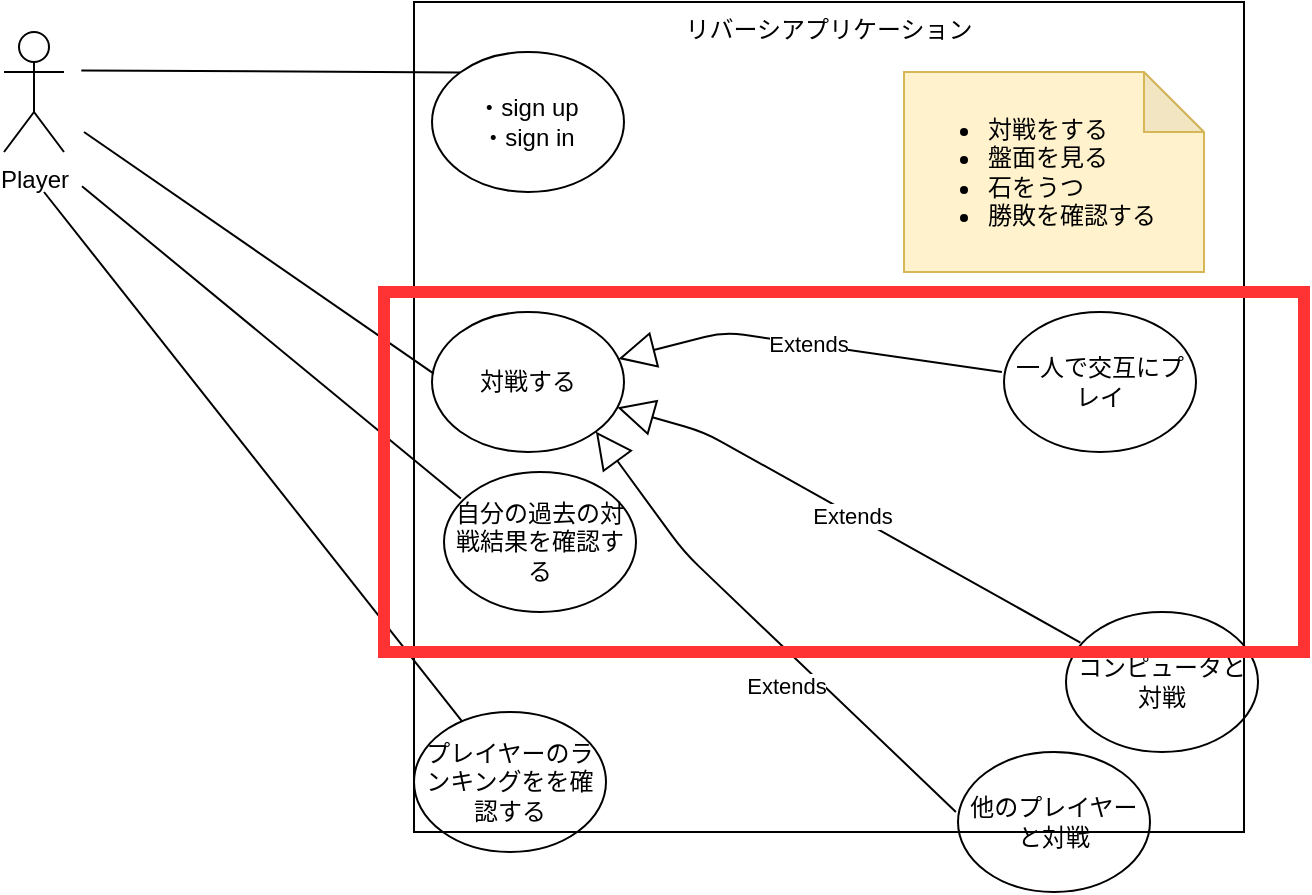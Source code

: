 <mxfile>
    <diagram id="8Eae1R6hIiBYGLpV-AUk" name="ページ1">
        <mxGraphModel dx="569" dy="584" grid="1" gridSize="10" guides="1" tooltips="1" connect="1" arrows="1" fold="1" page="1" pageScale="1" pageWidth="827" pageHeight="1169" math="0" shadow="0">
            <root>
                <mxCell id="0"/>
                <mxCell id="1" parent="0"/>
                <mxCell id="3" value="Player" style="shape=umlActor;verticalLabelPosition=bottom;verticalAlign=top;html=1;outlineConnect=0;" parent="1" vertex="1">
                    <mxGeometry x="200" y="390" width="30" height="60" as="geometry"/>
                </mxCell>
                <mxCell id="2" value="&lt;div style=&quot;&quot;&gt;&lt;span style=&quot;background-color: initial;&quot;&gt;リバーシアプリケーション&lt;/span&gt;&lt;/div&gt;" style="whiteSpace=wrap;html=1;aspect=fixed;align=center;verticalAlign=top;fillColor=none;" parent="1" vertex="1">
                    <mxGeometry x="405" y="375" width="415" height="415" as="geometry"/>
                </mxCell>
                <mxCell id="4" value="対戦する" style="ellipse;whiteSpace=wrap;html=1;fillColor=none;" parent="1" vertex="1">
                    <mxGeometry x="414" y="530" width="96" height="70" as="geometry"/>
                </mxCell>
                <mxCell id="5" value="" style="endArrow=none;html=1;entryX=0.009;entryY=0.44;entryDx=0;entryDy=0;entryPerimeter=0;" parent="1" target="4" edge="1">
                    <mxGeometry width="50" height="50" relative="1" as="geometry">
                        <mxPoint x="240" y="440" as="sourcePoint"/>
                        <mxPoint x="290" y="390" as="targetPoint"/>
                    </mxGeometry>
                </mxCell>
                <mxCell id="6" value="&lt;ul&gt;&lt;li&gt;&lt;span style=&quot;background-color: initial;&quot;&gt;対戦をする&lt;/span&gt;&lt;/li&gt;&lt;li&gt;&lt;span style=&quot;background-color: initial;&quot;&gt;盤面を見る&lt;/span&gt;&lt;/li&gt;&lt;li&gt;&lt;span style=&quot;background-color: initial;&quot;&gt;石をうつ&lt;/span&gt;&lt;/li&gt;&lt;li&gt;&lt;span style=&quot;background-color: initial;&quot;&gt;勝敗を確認する&lt;/span&gt;&lt;/li&gt;&lt;/ul&gt;" style="shape=note;whiteSpace=wrap;html=1;backgroundOutline=1;darkOpacity=0.05;fillColor=#fff2cc;align=left;strokeColor=#d6b656;" parent="1" vertex="1">
                    <mxGeometry x="650" y="410" width="150" height="100" as="geometry"/>
                </mxCell>
                <mxCell id="7" value="・sign up&lt;br&gt;・sign in" style="ellipse;whiteSpace=wrap;html=1;fillColor=none;" parent="1" vertex="1">
                    <mxGeometry x="414" y="400" width="96" height="70" as="geometry"/>
                </mxCell>
                <mxCell id="8" value="自分の過去の対戦結果を確認する" style="ellipse;whiteSpace=wrap;html=1;fillColor=none;" parent="1" vertex="1">
                    <mxGeometry x="420" y="610" width="96" height="70" as="geometry"/>
                </mxCell>
                <mxCell id="9" value="" style="endArrow=none;html=1;entryX=0;entryY=0;entryDx=0;entryDy=0;" parent="1" target="7" edge="1">
                    <mxGeometry width="50" height="50" relative="1" as="geometry">
                        <mxPoint x="238.64" y="409.2" as="sourcePoint"/>
                        <mxPoint x="413.504" y="480.0" as="targetPoint"/>
                    </mxGeometry>
                </mxCell>
                <mxCell id="10" value="" style="endArrow=none;html=1;entryX=0.088;entryY=0.19;entryDx=0;entryDy=0;entryPerimeter=0;" parent="1" target="8" edge="1">
                    <mxGeometry width="50" height="50" relative="1" as="geometry">
                        <mxPoint x="239" y="467.1" as="sourcePoint"/>
                        <mxPoint x="413.864" y="537.9" as="targetPoint"/>
                    </mxGeometry>
                </mxCell>
                <mxCell id="12" value="一人で交互にプレイ&lt;span style=&quot;color: rgba(0, 0, 0, 0); font-family: monospace; font-size: 0px; text-align: start;&quot;&gt;%3CmxGraphModel%3E%3Croot%3E%3CmxCell%20id%3D%220%22%2F%3E%3CmxCell%20id%3D%221%22%20parent%3D%220%22%2F%3E%3CmxCell%20id%3D%222%22%20value%3D%22%E5%AF%BE%E6%88%A6%E3%81%99%E3%82%8B%22%20style%3D%22ellipse%3BwhiteSpace%3Dwrap%3Bhtml%3D1%3BfillColor%3Dnone%3B%22%20vertex%3D%221%22%20parent%3D%221%22%3E%3CmxGeometry%20x%3D%22414%22%20y%3D%22480%22%20width%3D%2296%22%20height%3D%2270%22%20as%3D%22geometry%22%2F%3E%3C%2FmxCell%3E%3C%2Froot%3E%3C%2FmxGraphModel%3E&lt;/span&gt;" style="ellipse;whiteSpace=wrap;html=1;fillColor=none;" parent="1" vertex="1">
                    <mxGeometry x="700" y="530" width="96" height="70" as="geometry"/>
                </mxCell>
                <mxCell id="13" value="コンピュータと対戦" style="ellipse;whiteSpace=wrap;html=1;fillColor=none;" parent="1" vertex="1">
                    <mxGeometry x="731" y="680" width="96" height="70" as="geometry"/>
                </mxCell>
                <mxCell id="14" value="他のプレイヤーと対戦" style="ellipse;whiteSpace=wrap;html=1;fillColor=none;" parent="1" vertex="1">
                    <mxGeometry x="677" y="750" width="96" height="70" as="geometry"/>
                </mxCell>
                <mxCell id="16" value="Extends" style="endArrow=block;endSize=16;endFill=0;html=1;exitX=-0.011;exitY=0.428;exitDx=0;exitDy=0;exitPerimeter=0;" parent="1" source="12" target="4" edge="1">
                    <mxGeometry width="160" relative="1" as="geometry">
                        <mxPoint x="420" y="600" as="sourcePoint"/>
                        <mxPoint x="510" y="490" as="targetPoint"/>
                        <Array as="points">
                            <mxPoint x="560" y="540"/>
                        </Array>
                    </mxGeometry>
                </mxCell>
                <mxCell id="17" value="Extends" style="endArrow=block;endSize=16;endFill=0;html=1;exitX=0.075;exitY=0.218;exitDx=0;exitDy=0;exitPerimeter=0;" parent="1" source="13" target="4" edge="1">
                    <mxGeometry width="160" relative="1" as="geometry">
                        <mxPoint x="578.944" y="564.98" as="sourcePoint"/>
                        <mxPoint x="520" y="530" as="targetPoint"/>
                        <Array as="points">
                            <mxPoint x="550" y="590"/>
                        </Array>
                    </mxGeometry>
                </mxCell>
                <mxCell id="18" value="Extends" style="endArrow=block;endSize=16;endFill=0;html=1;exitX=-0.011;exitY=0.428;exitDx=0;exitDy=0;exitPerimeter=0;entryX=1;entryY=1;entryDx=0;entryDy=0;" parent="1" source="14" target="4" edge="1">
                    <mxGeometry x="-0.206" y="13" width="160" relative="1" as="geometry">
                        <mxPoint x="568.944" y="655" as="sourcePoint"/>
                        <mxPoint x="490" y="560" as="targetPoint"/>
                        <Array as="points">
                            <mxPoint x="540" y="650.04"/>
                        </Array>
                        <mxPoint as="offset"/>
                    </mxGeometry>
                </mxCell>
                <mxCell id="19" value="プレイヤーのランキングをを確認する" style="ellipse;whiteSpace=wrap;html=1;fillColor=none;" parent="1" vertex="1">
                    <mxGeometry x="405" y="730" width="96" height="70" as="geometry"/>
                </mxCell>
                <mxCell id="20" value="" style="endArrow=none;html=1;" parent="1" target="19" edge="1">
                    <mxGeometry width="50" height="50" relative="1" as="geometry">
                        <mxPoint x="220" y="470" as="sourcePoint"/>
                        <mxPoint x="520" y="530" as="targetPoint"/>
                        <Array as="points">
                            <mxPoint x="220" y="470"/>
                        </Array>
                    </mxGeometry>
                </mxCell>
                <mxCell id="23" value="" style="rounded=0;whiteSpace=wrap;html=1;fillColor=none;strokeColor=#FF3333;strokeWidth=6;" parent="1" vertex="1">
                    <mxGeometry x="390" y="520" width="460" height="180" as="geometry"/>
                </mxCell>
            </root>
        </mxGraphModel>
    </diagram>
</mxfile>